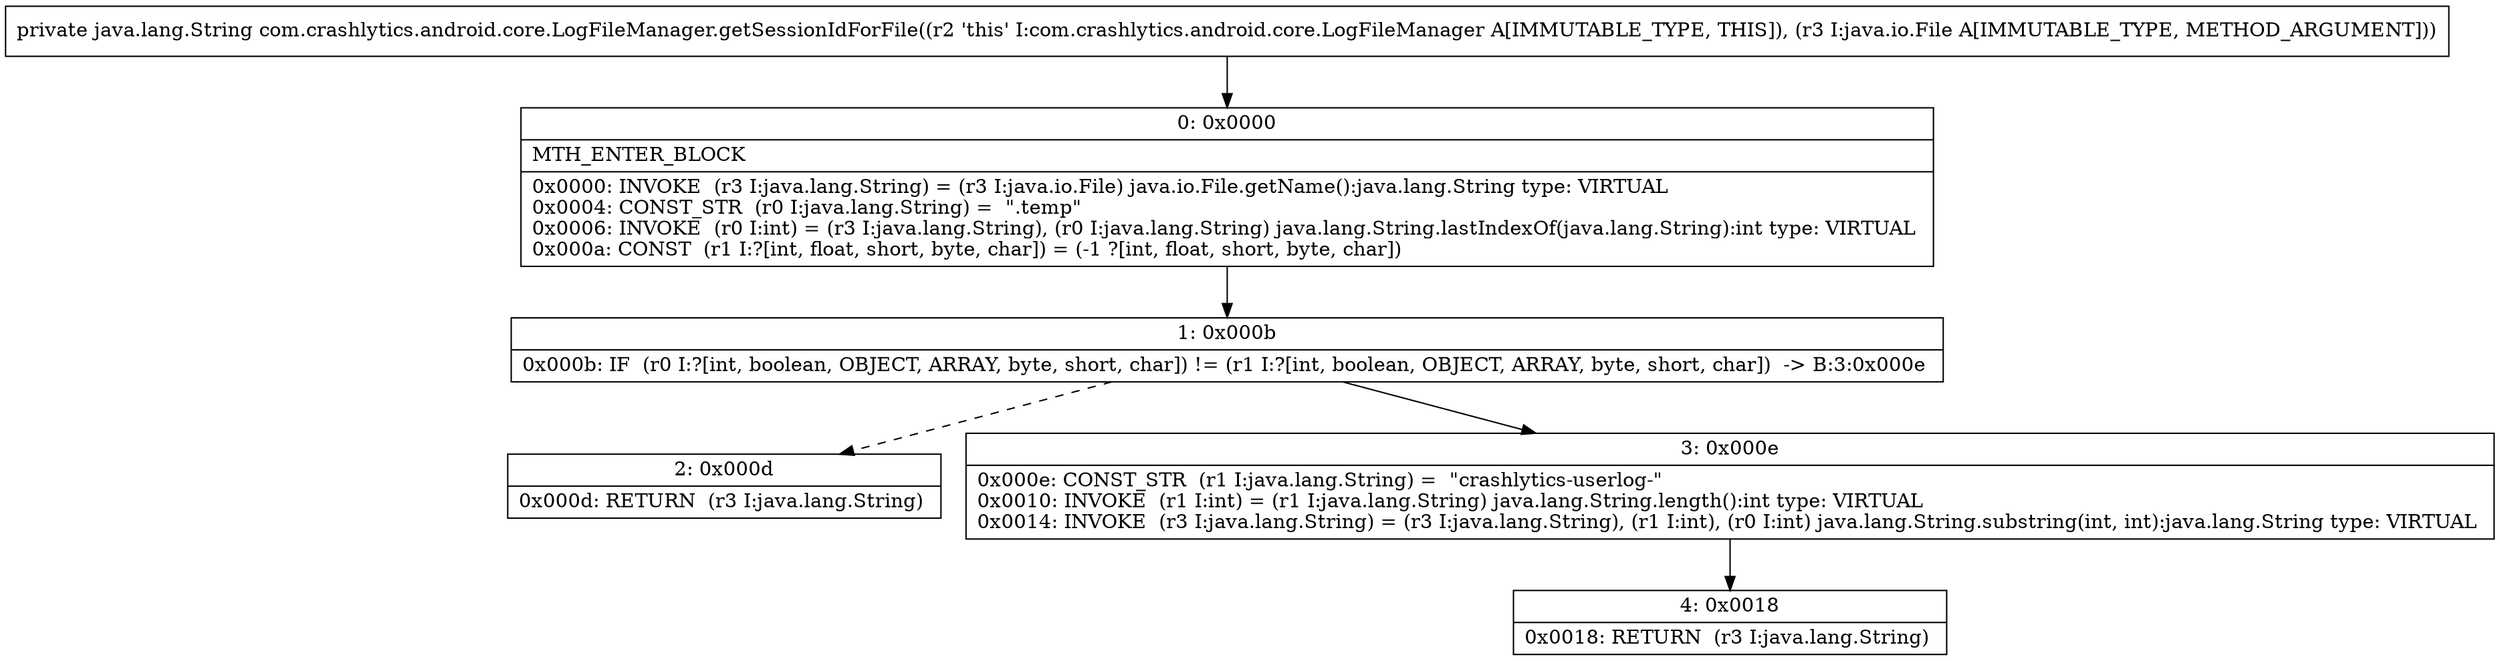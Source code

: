 digraph "CFG forcom.crashlytics.android.core.LogFileManager.getSessionIdForFile(Ljava\/io\/File;)Ljava\/lang\/String;" {
Node_0 [shape=record,label="{0\:\ 0x0000|MTH_ENTER_BLOCK\l|0x0000: INVOKE  (r3 I:java.lang.String) = (r3 I:java.io.File) java.io.File.getName():java.lang.String type: VIRTUAL \l0x0004: CONST_STR  (r0 I:java.lang.String) =  \".temp\" \l0x0006: INVOKE  (r0 I:int) = (r3 I:java.lang.String), (r0 I:java.lang.String) java.lang.String.lastIndexOf(java.lang.String):int type: VIRTUAL \l0x000a: CONST  (r1 I:?[int, float, short, byte, char]) = (\-1 ?[int, float, short, byte, char]) \l}"];
Node_1 [shape=record,label="{1\:\ 0x000b|0x000b: IF  (r0 I:?[int, boolean, OBJECT, ARRAY, byte, short, char]) != (r1 I:?[int, boolean, OBJECT, ARRAY, byte, short, char])  \-\> B:3:0x000e \l}"];
Node_2 [shape=record,label="{2\:\ 0x000d|0x000d: RETURN  (r3 I:java.lang.String) \l}"];
Node_3 [shape=record,label="{3\:\ 0x000e|0x000e: CONST_STR  (r1 I:java.lang.String) =  \"crashlytics\-userlog\-\" \l0x0010: INVOKE  (r1 I:int) = (r1 I:java.lang.String) java.lang.String.length():int type: VIRTUAL \l0x0014: INVOKE  (r3 I:java.lang.String) = (r3 I:java.lang.String), (r1 I:int), (r0 I:int) java.lang.String.substring(int, int):java.lang.String type: VIRTUAL \l}"];
Node_4 [shape=record,label="{4\:\ 0x0018|0x0018: RETURN  (r3 I:java.lang.String) \l}"];
MethodNode[shape=record,label="{private java.lang.String com.crashlytics.android.core.LogFileManager.getSessionIdForFile((r2 'this' I:com.crashlytics.android.core.LogFileManager A[IMMUTABLE_TYPE, THIS]), (r3 I:java.io.File A[IMMUTABLE_TYPE, METHOD_ARGUMENT])) }"];
MethodNode -> Node_0;
Node_0 -> Node_1;
Node_1 -> Node_2[style=dashed];
Node_1 -> Node_3;
Node_3 -> Node_4;
}

